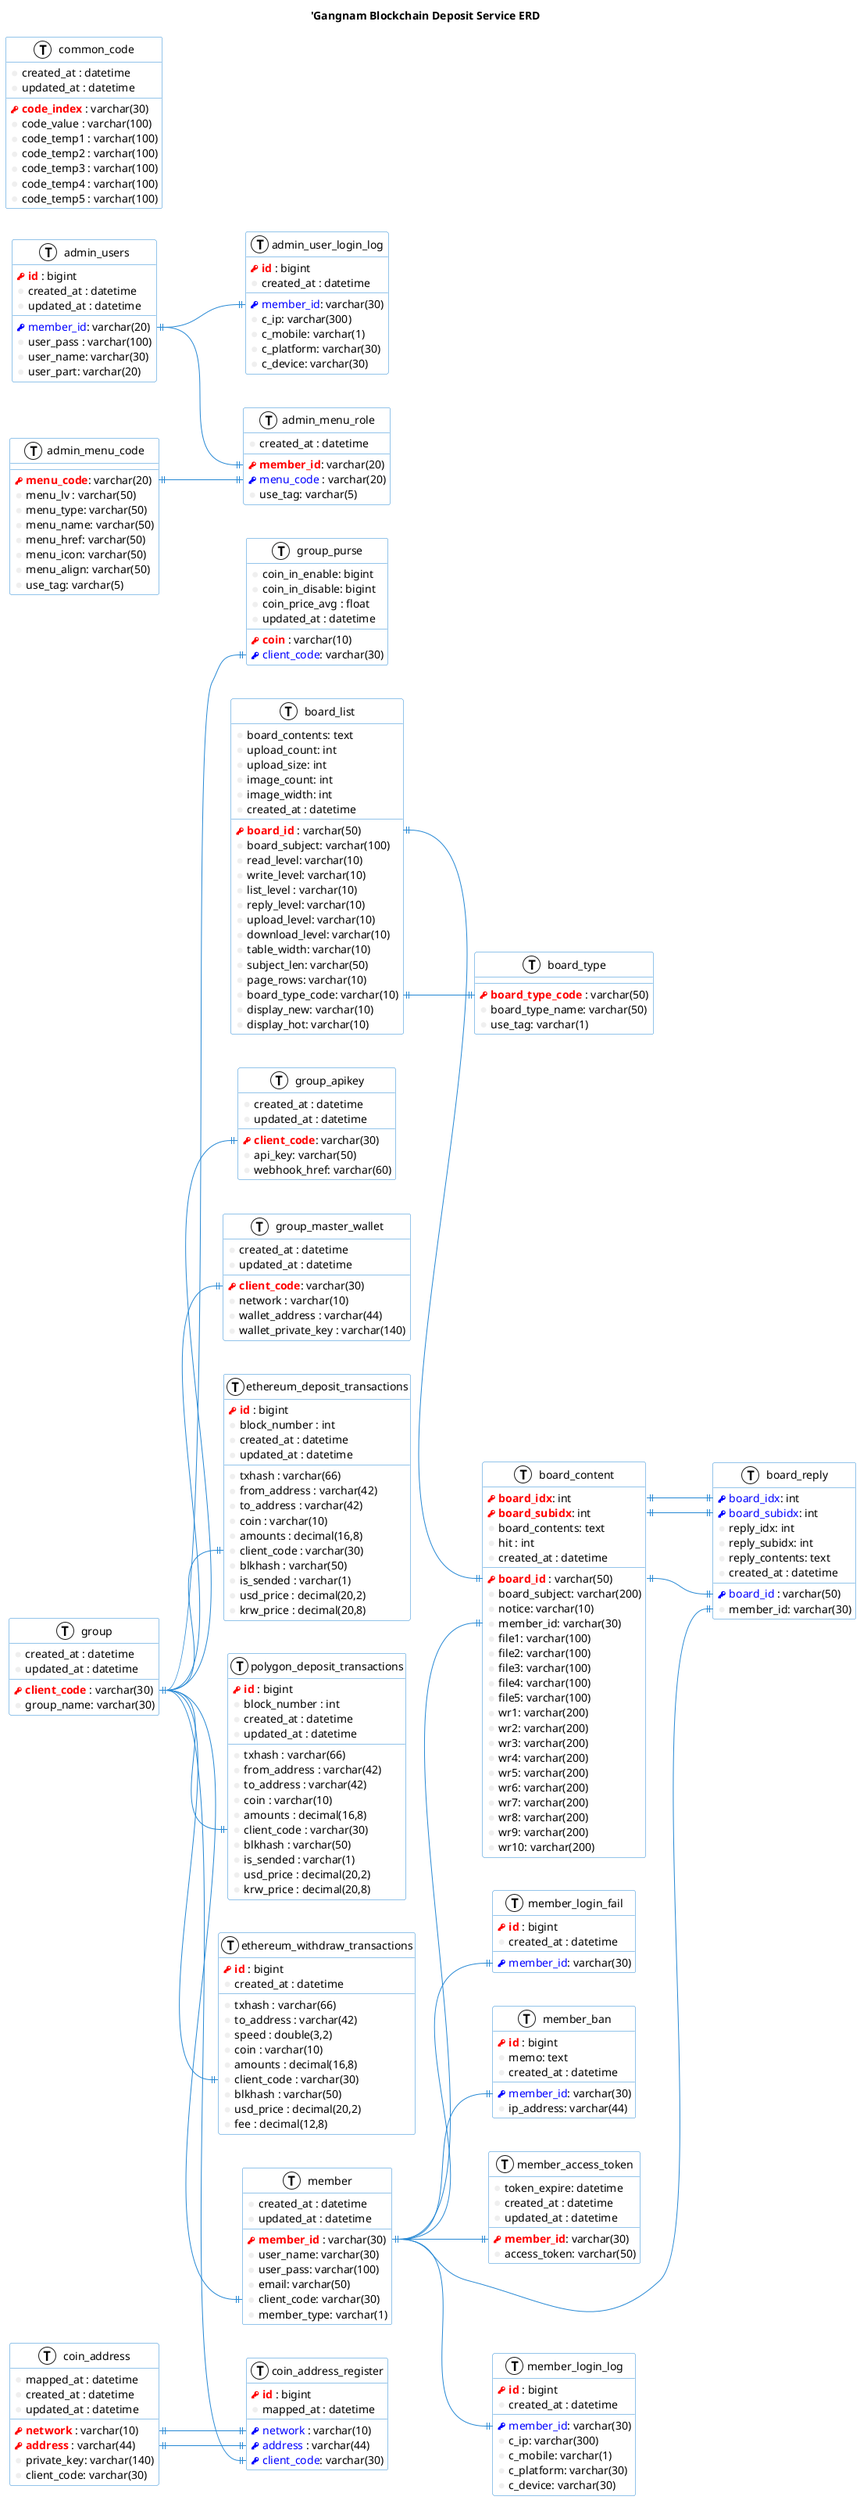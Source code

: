 @startuml
!define primary_key(x) <b><color:red><&key> x</color></b>
!define foreign_key(x) <color:blue><&key> x</color>
!define column(x) <color:#efefef><&media-record></color> x
!define table(x) entity x << (T, white) >>

left to right direction
skinparam roundcorner 5
skinparam shadowing false
skinparam handwritten false
skinparam class {
    BackgroundColor white
    ArrowColor #2688d4
    BorderColor #2688d4
}

title 'Gangnam Blockchain Deposit Service ERD

table( group ) {
    primary_key( client_code ) : varchar(30)
    column( group_name ): varchar(30)
    column( created_at ) : datetime
    column( updated_at ) : datetime
}

table( member ) {
    primary_key( member_id ) : varchar(30)
    column( user_name ): varchar(30)
    column( user_pass ): varchar(100)
    column( email ): varchar(50)
    column( client_code ): varchar(30)
    column( member_type): varchar(1)
    column( created_at ) : datetime
    column( updated_at ) : datetime
}

table( member_login_log ) {
    primary_key( id ) : bigint
    foreign_key( member_id ): varchar(30)
    column( c_ip ): varchar(300)
    column( c_mobile ): varchar(1)
    column( c_platform ): varchar(30)
    column( c_device ): varchar(30)
    column( created_at ) : datetime
}

table( member_login_fail ) {
    primary_key( id ) : bigint
    foreign_key( member_id ): varchar(30)
    column( created_at ) : datetime
}

table( member_ban ) {
    primary_key( id ) : bigint
    foreign_key( member_id ): varchar(30)
    column( ip_address ): varchar(44)
    column( memo ): text
    column( created_at ) : datetime
}

table( group_purse ) {
    primary_key( coin ) : varchar(10)
    foreign_key( client_code ): varchar(30)
    column( coin_in_enable ): bigint
    column( coin_in_disable ): bigint
    column( coin_price_avg ) : float
    column( updated_at ) : datetime
}

table( group_apikey ) {
    primary_key( client_code ): varchar(30)
    column( api_key ): varchar(50)
    column( webhook_href ): varchar(60)
    column( created_at ) : datetime
    column( updated_at ) : datetime
}

table( group_master_wallet ) {
    primary_key( client_code ): varchar(30)
    column( network ) : varchar(10)
    column( wallet_address ) : varchar(44)
    column( wallet_private_key ) : varchar(140)
    column( created_at ) : datetime
    column( updated_at ) : datetime
}

table( member_access_token ) {
    primary_key( member_id ): varchar(30)
    column( access_token ): varchar(50)
    column( token_expire ): datetime
    column( created_at ) : datetime
    column( updated_at ) : datetime
}

table( admin_menu_code ) {
    primary_key( menu_code ): varchar(20)
    column( menu_lv ) : varchar(50)
    column( menu_type ): varchar(50)
    column( menu_name ): varchar(50)
    column( menu_href ): varchar(50)
    column( menu_icon ): varchar(50)
    column( menu_align ): varchar(50)
    column( use_tag ): varchar(5)
}

table( admin_menu_role ) {
    primary_key( member_id ): varchar(20)
    foreign_key( menu_code ) : varchar(20)
    column( use_tag ): varchar(5)
    column( created_at ) : datetime
}

table( admin_users ) {
    primary_key( id ) : bigint
    foreign_key( member_id ): varchar(20)
    column( user_pass ) : varchar(100)
    column( user_name ): varchar(30)
    column( user_part ): varchar(20)
    column( created_at ) : datetime
    column( updated_at ) : datetime
}

table( admin_user_login_log ) {
    primary_key( id ) : bigint
    foreign_key( member_id ): varchar(30)
    column( c_ip ): varchar(300)
    column( c_mobile ): varchar(1)
    column( c_platform ): varchar(30)
    column( c_device ): varchar(30)
    column( created_at ) : datetime
}

table( board_content ) {
    primary_key( board_id ) : varchar(50)
    primary_key( board_idx ): int
    primary_key( board_subidx ): int
    column( board_subject ): varchar(200)
    column( board_contents ): text
    column( notice ): varchar(10)
    column( member_id ): varchar(30)
    column( hit ) : int
    column( file1 ): varchar(100)
    column( file2 ): varchar(100)
    column( file3 ): varchar(100)
    column( file4 ): varchar(100)
    column( file5 ): varchar(100)
    column( wr1 ): varchar(200)
    column( wr2 ): varchar(200)
    column( wr3 ): varchar(200)
    column( wr4 ): varchar(200)
    column( wr5 ): varchar(200)
    column( wr6 ): varchar(200)
    column( wr7 ): varchar(200)
    column( wr8 ): varchar(200)
    column( wr9 ): varchar(200)
    column( wr10 ): varchar(200)
    column( created_at ) : datetime
}

table( board_list ) {
    primary_key( board_id ) : varchar(50)
    column( board_subject ): varchar(100)
    column( board_contents ): text
    column( read_level ): varchar(10)
    column( write_level ): varchar(10)
    column( list_level ) : varchar(10)
    column( reply_level ): varchar(10)
    column( upload_level ): varchar(10)
    column( download_level ): varchar(10)
    column( table_width ): varchar(10)
    column( subject_len ): varchar(50)
    column( page_rows ): varchar(10)
    column( upload_count ): int
    column( upload_size ): int
    column( image_count ): int
    column( image_width ): int
    column( board_type_code ): varchar(10)
    column( display_new ): varchar(10)
    column( display_hot ): varchar(10)
    column( created_at ) : datetime
}

table( board_reply ) {
    foreign_key( board_id ) : varchar(50)
    foreign_key( board_idx ): int
    foreign_key( board_subidx ): int
    column( reply_idx ): int
    column( reply_subidx ): int
    column( reply_contents ): text
    column( member_id ): varchar(30)
    column( created_at ) : datetime
}

table( board_type ) {
    primary_key( board_type_code ) : varchar(50)
    column( board_type_name ): varchar(50)
    column( use_tag ): varchar(1)
}

table( coin_address ) {
    primary_key( network ) : varchar(10)
    primary_key( address ) : varchar(44)
    column( private_key ): varchar(140)
    column( client_code ): varchar(30)
    column( mapped_at ) : datetime
    column( created_at ) : datetime
    column( updated_at ) : datetime
}

table( coin_address_register ) {
    primary_key( id ) : bigint
    foreign_key( network ) : varchar(10)
    foreign_key( address ) : varchar(44)
    foreign_key( client_code ): varchar(30)
    column( mapped_at ) : datetime
}

table( common_code ) {
    primary_key( code_index) : varchar(30)
    column( code_value ) : varchar(100)
    column( code_temp1 ) : varchar(100)
    column( code_temp2 ) : varchar(100)
    column( code_temp3 ) : varchar(100)
    column( code_temp4 ) : varchar(100)
    column( code_temp5 ) : varchar(100)
    column( created_at ) : datetime
    column( updated_at ) : datetime
}

table( ethereum_deposit_transactions ) {
    primary_key( id ) : bigint
    column( txhash ) : varchar(66)
    column( from_address ) : varchar(42)
    column( to_address ) : varchar(42)
    column( block_number ) : int
    column( coin ) : varchar(10)
    column( amounts ) : decimal(16,8)
    column( client_code ) : varchar(30)
    column( blkhash ) : varchar(50)
    column( is_sended ) : varchar(1)
    column( usd_price ) : decimal(20,2)
    column( krw_price ) : decimal(20,8)
    column( created_at ) : datetime
    column( updated_at ) : datetime
}

table( polygon_deposit_transactions ) {
    primary_key( id ) : bigint
    column( txhash ) : varchar(66)
    column( from_address ) : varchar(42)
    column( to_address ) : varchar(42)
    column( block_number ) : int
    column( coin ) : varchar(10)
    column( amounts ) : decimal(16,8)
    column( client_code ) : varchar(30)
    column( blkhash ) : varchar(50)
    column( is_sended ) : varchar(1)
    column( usd_price ) : decimal(20,2)
    column( krw_price ) : decimal(20,8)
    column( created_at ) : datetime
    column( updated_at ) : datetime
}

table( ethereum_withdraw_transactions ) {
    primary_key( id ) : bigint
    column( txhash ) : varchar(66)
    column( to_address ) : varchar(42)
    column( speed ) : double(3,2)
    column( coin ) : varchar(10)
    column( amounts ) : decimal(16,8)
    column( client_code ) : varchar(30)
    column( blkhash ) : varchar(50)
    column( usd_price ) : decimal(20,2)
    column( fee ) : decimal(12,8)
    column( created_at ) : datetime
}

group::client_code ||--|| member::client_code
member::member_id ||--|| member_login_log::member_id
member::member_id ||--|| member_login_fail::member_id
member::member_id ||--|| member_ban::member_id
member::member_id ||--|| member_access_token::member_id
member::member_id ||--|| board_content::member_id
member::member_id ||--|| board_reply::member_id

group::client_code||--|| group_purse::client_code
group::client_code||--|| group_apikey::client_code
group::client_code||--|| group_master_wallet::client_code
group::client_code||--|| coin_address_register::client_code
group::client_code||--|| ethereum_deposit_transactions::client_code
group::client_code||--|| polygon_deposit_transactions::client_code
group::client_code||--|| ethereum_withdraw_transactions::client_code

admin_users::member_id ||--|| admin_menu_role::member_id
admin_users::member_id ||--|| admin_user_login_log::member_id
admin_menu_code::menu_code ||--|| admin_menu_role::menu_code

board_list::board_id ||--|| board_content::board_id
board_list::board_type_code ||--|| board_type::board_type_code
board_content::board_id ||--|| board_reply::board_id
board_content::board_idx ||--|| board_reply::board_idx
board_content::board_subidx ||--|| board_reply::board_subidx

coin_address::network ||--|| coin_address_register::network
coin_address::address ||--|| coin_address_register::address
@enduml
